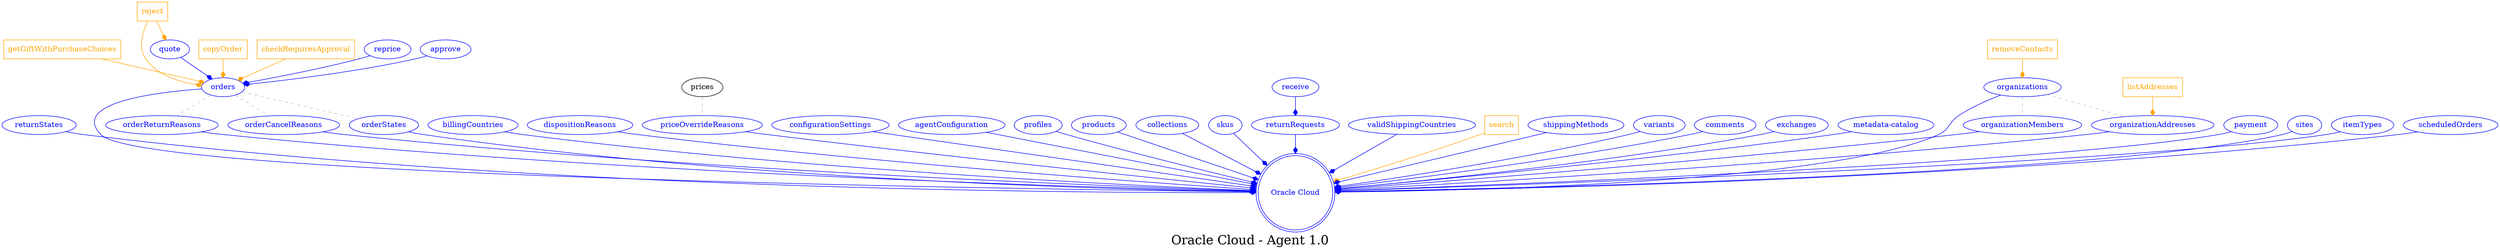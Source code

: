 digraph LexiconGraph {
graph[label="Oracle Cloud - Agent 1.0", fontsize=24]
splines=true
"Oracle Cloud" [color=blue, fontcolor=blue, shape=doublecircle]
"returnStates" -> "Oracle Cloud" [color=blue, fontcolor=blue, arrowhead=diamond, arrowtail=none]
"returnStates" [color=blue, fontcolor=blue, shape=ellipse]
"orderReturnReasons" -> "Oracle Cloud" [color=blue, fontcolor=blue, arrowhead=diamond, arrowtail=none]
"orderReturnReasons" [color=blue, fontcolor=blue, shape=ellipse]
"orders" -> "orderReturnReasons" [color=grey, fontcolor=grey, arrowhead=none, arrowtail=none, style=dashed]
"billingCountries" -> "Oracle Cloud" [color=blue, fontcolor=blue, arrowhead=diamond, arrowtail=none]
"billingCountries" [color=blue, fontcolor=blue, shape=ellipse]
"orderCancelReasons" -> "Oracle Cloud" [color=blue, fontcolor=blue, arrowhead=diamond, arrowtail=none]
"orderCancelReasons" [color=blue, fontcolor=blue, shape=ellipse]
"orders" -> "orderCancelReasons" [color=grey, fontcolor=grey, arrowhead=none, arrowtail=none, style=dashed]
"orderStates" -> "Oracle Cloud" [color=blue, fontcolor=blue, arrowhead=diamond, arrowtail=none]
"orderStates" [color=blue, fontcolor=blue, shape=ellipse]
"orders" -> "orderStates" [color=grey, fontcolor=grey, arrowhead=none, arrowtail=none, style=dashed]
"dispositionReasons" -> "Oracle Cloud" [color=blue, fontcolor=blue, arrowhead=diamond, arrowtail=none]
"dispositionReasons" [color=blue, fontcolor=blue, shape=ellipse]
"priceOverrideReasons" -> "Oracle Cloud" [color=blue, fontcolor=blue, arrowhead=diamond, arrowtail=none]
"priceOverrideReasons" [color=blue, fontcolor=blue, shape=ellipse]
"prices" -> "priceOverrideReasons" [color=grey, fontcolor=grey, arrowhead=none, arrowtail=none, style=dashed]
"configurationSettings" -> "Oracle Cloud" [color=blue, fontcolor=blue, arrowhead=diamond, arrowtail=none]
"configurationSettings" [color=blue, fontcolor=blue, shape=ellipse]
"agentConfiguration" -> "Oracle Cloud" [color=blue, fontcolor=blue, arrowhead=diamond, arrowtail=none]
"agentConfiguration" [color=blue, fontcolor=blue, shape=ellipse]
"orders" -> "Oracle Cloud" [color=blue, fontcolor=blue, arrowhead=diamond, arrowtail=none]
"orders" [color=blue, fontcolor=blue, shape=ellipse]
"getGiftWithPurchaseChoices" [color=orange, fontcolor=orange, shape=box]
"getGiftWithPurchaseChoices" -> "orders" [color=orange, fontcolor=orange, arrowhead=diamond, arrowtail=none]
"quote" -> "orders" [color=blue, fontcolor=blue, arrowhead=diamond, arrowtail=none]
"quote" [color=blue, fontcolor=blue, shape=ellipse]
"reject" [color=orange, fontcolor=orange, shape=box]
"reject" -> "quote" [color=orange, fontcolor=orange, arrowhead=diamond, arrowtail=none]
"reject" -> "orders" [color=orange, fontcolor=orange, arrowhead=diamond, arrowtail=none]
"copyOrder" [color=orange, fontcolor=orange, shape=box]
"copyOrder" -> "orders" [color=orange, fontcolor=orange, arrowhead=diamond, arrowtail=none]
"checkRequiresApproval" [color=orange, fontcolor=orange, shape=box]
"checkRequiresApproval" -> "orders" [color=orange, fontcolor=orange, arrowhead=diamond, arrowtail=none]
"reprice" -> "orders" [color=blue, fontcolor=blue, arrowhead=diamond, arrowtail=none]
"reprice" [color=blue, fontcolor=blue, shape=ellipse]
"approve" -> "orders" [color=blue, fontcolor=blue, arrowhead=diamond, arrowtail=none]
"approve" [color=blue, fontcolor=blue, shape=ellipse]
"profiles" -> "Oracle Cloud" [color=blue, fontcolor=blue, arrowhead=diamond, arrowtail=none]
"profiles" [color=blue, fontcolor=blue, shape=ellipse]
"products" -> "Oracle Cloud" [color=blue, fontcolor=blue, arrowhead=diamond, arrowtail=none]
"products" [color=blue, fontcolor=blue, shape=ellipse]
"collections" -> "Oracle Cloud" [color=blue, fontcolor=blue, arrowhead=diamond, arrowtail=none]
"collections" [color=blue, fontcolor=blue, shape=ellipse]
"skus" -> "Oracle Cloud" [color=blue, fontcolor=blue, arrowhead=diamond, arrowtail=none]
"skus" [color=blue, fontcolor=blue, shape=ellipse]
"returnRequests" -> "Oracle Cloud" [color=blue, fontcolor=blue, arrowhead=diamond, arrowtail=none]
"returnRequests" [color=blue, fontcolor=blue, shape=ellipse]
"receive" -> "returnRequests" [color=blue, fontcolor=blue, arrowhead=diamond, arrowtail=none]
"receive" [color=blue, fontcolor=blue, shape=ellipse]
"validShippingCountries" -> "Oracle Cloud" [color=blue, fontcolor=blue, arrowhead=diamond, arrowtail=none]
"validShippingCountries" [color=blue, fontcolor=blue, shape=ellipse]
"search" [color=orange, fontcolor=orange, shape=box]
"search" -> "Oracle Cloud" [color=orange, fontcolor=orange, arrowhead=diamond, arrowtail=none]
"shippingMethods" -> "Oracle Cloud" [color=blue, fontcolor=blue, arrowhead=diamond, arrowtail=none]
"shippingMethods" [color=blue, fontcolor=blue, shape=ellipse]
"variants" -> "Oracle Cloud" [color=blue, fontcolor=blue, arrowhead=diamond, arrowtail=none]
"variants" [color=blue, fontcolor=blue, shape=ellipse]
"comments" -> "Oracle Cloud" [color=blue, fontcolor=blue, arrowhead=diamond, arrowtail=none]
"comments" [color=blue, fontcolor=blue, shape=ellipse]
"exchanges" -> "Oracle Cloud" [color=blue, fontcolor=blue, arrowhead=diamond, arrowtail=none]
"exchanges" [color=blue, fontcolor=blue, shape=ellipse]
"metadata-catalog" -> "Oracle Cloud" [color=blue, fontcolor=blue, arrowhead=diamond, arrowtail=none]
"metadata-catalog" [color=blue, fontcolor=blue, shape=ellipse]
"organizationAddresses" -> "Oracle Cloud" [color=blue, fontcolor=blue, arrowhead=diamond, arrowtail=none]
"organizationAddresses" [color=blue, fontcolor=blue, shape=ellipse]
"organizations" -> "organizationAddresses" [color=grey, fontcolor=grey, arrowhead=none, arrowtail=none, style=dashed]
"listAddresses" [color=orange, fontcolor=orange, shape=box]
"listAddresses" -> "organizationAddresses" [color=orange, fontcolor=orange, arrowhead=diamond, arrowtail=none]
"payment" -> "Oracle Cloud" [color=blue, fontcolor=blue, arrowhead=diamond, arrowtail=none]
"payment" [color=blue, fontcolor=blue, shape=ellipse]
"sites" -> "Oracle Cloud" [color=blue, fontcolor=blue, arrowhead=diamond, arrowtail=none]
"sites" [color=blue, fontcolor=blue, shape=ellipse]
"itemTypes" -> "Oracle Cloud" [color=blue, fontcolor=blue, arrowhead=diamond, arrowtail=none]
"itemTypes" [color=blue, fontcolor=blue, shape=ellipse]
"organizationMembers" -> "Oracle Cloud" [color=blue, fontcolor=blue, arrowhead=diamond, arrowtail=none]
"organizationMembers" [color=blue, fontcolor=blue, shape=ellipse]
"organizations" -> "organizationMembers" [color=grey, fontcolor=grey, arrowhead=none, arrowtail=none, style=dashed]
"scheduledOrders" -> "Oracle Cloud" [color=blue, fontcolor=blue, arrowhead=diamond, arrowtail=none]
"scheduledOrders" [color=blue, fontcolor=blue, shape=ellipse]
"organizations" -> "Oracle Cloud" [color=blue, fontcolor=blue, arrowhead=diamond, arrowtail=none]
"organizations" [color=blue, fontcolor=blue, shape=ellipse]
"removeContacts" [color=orange, fontcolor=orange, shape=box]
"removeContacts" -> "organizations" [color=orange, fontcolor=orange, arrowhead=diamond, arrowtail=none]
}
